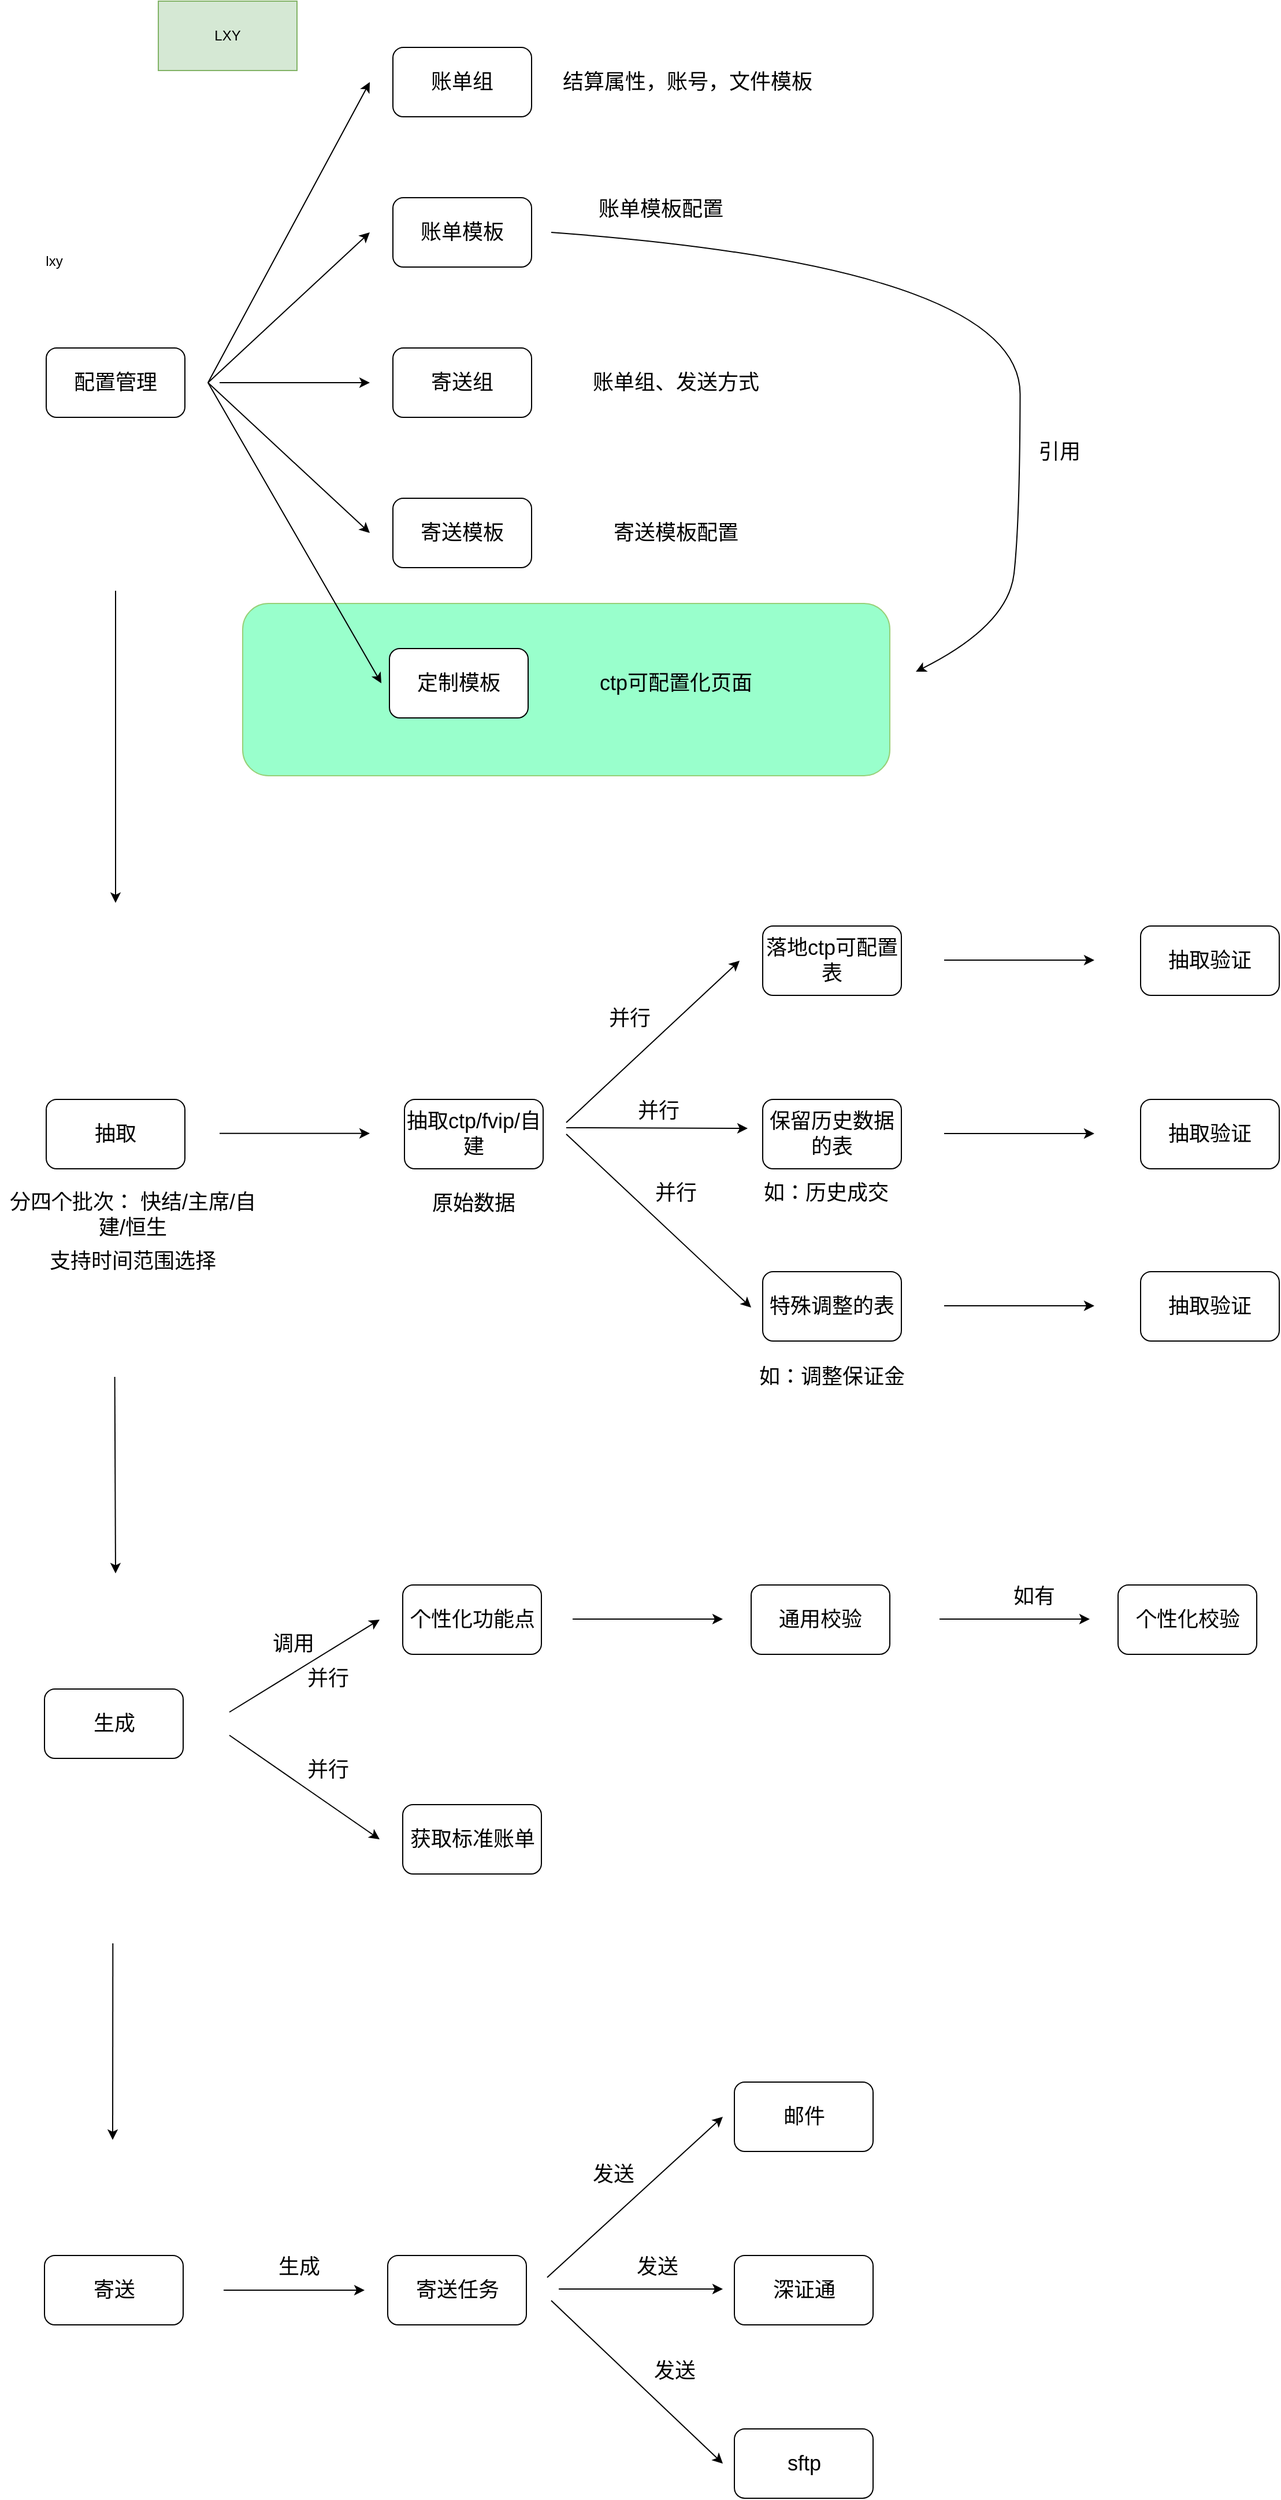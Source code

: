 <?xml version="1.0" encoding="UTF-8"?>
<mxfile version="25.0.3">
  <diagram name="第 1 页" id="jdkRaBqIwZJ9tv1y6VcR">
    <mxGraphModel dx="1590" dy="930" grid="1" gridSize="10" guides="1" tooltips="1" connect="1" arrows="1" fold="1" page="1" pageScale="1" pageWidth="827" pageHeight="1169" math="0" shadow="0">
      <root>
        <mxCell id="0" />
        <mxCell id="1" parent="0" />
        <mxCell id="2" value="LXY" style="rounded=0;whiteSpace=wrap;html=1;fillColor=#d5e8d4;strokeColor=#82b366;" vertex="1" parent="1">
          <mxGeometry x="290" y="230" width="120" height="60" as="geometry" />
        </mxCell>
        <mxCell id="3" value="lxy" style="text;html=1;align=center;verticalAlign=middle;whiteSpace=wrap;rounded=0;" vertex="1" parent="1">
          <mxGeometry x="170" y="440" width="60" height="30" as="geometry" />
        </mxCell>
        <mxCell id="4" value="" style="rounded=1;whiteSpace=wrap;html=1;strokeColor=#97D077;fillColor=#99FFCC;" vertex="1" parent="1">
          <mxGeometry x="363" y="751" width="560" height="149" as="geometry" />
        </mxCell>
        <mxCell id="5" value="&lt;font style=&quot;font-size: 18px;&quot;&gt;深证通&lt;/font&gt;" style="rounded=1;whiteSpace=wrap;html=1;" vertex="1" parent="1">
          <mxGeometry x="788.5" y="2180" width="120" height="60" as="geometry" />
        </mxCell>
        <mxCell id="6" value="&lt;font style=&quot;font-size: 18px;&quot;&gt;寄送任务&lt;/font&gt;" style="rounded=1;whiteSpace=wrap;html=1;" vertex="1" parent="1">
          <mxGeometry x="488.5" y="2180" width="120" height="60" as="geometry" />
        </mxCell>
        <mxCell id="7" value="&lt;span style=&quot;font-size: 18px;&quot;&gt;邮件&lt;/span&gt;" style="rounded=1;whiteSpace=wrap;html=1;" vertex="1" parent="1">
          <mxGeometry x="788.5" y="2030" width="120" height="60" as="geometry" />
        </mxCell>
        <mxCell id="8" value="&lt;font style=&quot;font-size: 18px;&quot;&gt;寄送&lt;/font&gt;" style="rounded=1;whiteSpace=wrap;html=1;" vertex="1" parent="1">
          <mxGeometry x="191.5" y="2180" width="120" height="60" as="geometry" />
        </mxCell>
        <mxCell id="9" value="&lt;font style=&quot;font-size: 18px;&quot;&gt;生成&lt;/font&gt;" style="rounded=1;whiteSpace=wrap;html=1;" vertex="1" parent="1">
          <mxGeometry x="191.5" y="1690" width="120" height="60" as="geometry" />
        </mxCell>
        <mxCell id="10" value="&lt;font style=&quot;font-size: 18px;&quot;&gt;特殊调整的表&lt;/font&gt;" style="rounded=1;whiteSpace=wrap;html=1;" vertex="1" parent="1">
          <mxGeometry x="813" y="1329" width="120" height="60" as="geometry" />
        </mxCell>
        <mxCell id="11" value="&lt;span style=&quot;font-size: 18px;&quot;&gt;落地ctp可配置表&lt;/span&gt;" style="rounded=1;whiteSpace=wrap;html=1;" vertex="1" parent="1">
          <mxGeometry x="813" y="1030" width="120" height="60" as="geometry" />
        </mxCell>
        <mxCell id="12" value="&lt;font style=&quot;font-size: 18px;&quot;&gt;保留历史数据的表&lt;/font&gt;" style="rounded=1;whiteSpace=wrap;html=1;" vertex="1" parent="1">
          <mxGeometry x="813" y="1180" width="120" height="60" as="geometry" />
        </mxCell>
        <mxCell id="13" value="&lt;font style=&quot;font-size: 18px;&quot;&gt;抽取ctp/fvip/自建&lt;/font&gt;" style="rounded=1;whiteSpace=wrap;html=1;" vertex="1" parent="1">
          <mxGeometry x="503" y="1180" width="120" height="60" as="geometry" />
        </mxCell>
        <mxCell id="14" value="&lt;font style=&quot;font-size: 18px;&quot;&gt;抽取&lt;/font&gt;" style="rounded=1;whiteSpace=wrap;html=1;" vertex="1" parent="1">
          <mxGeometry x="193" y="1180" width="120" height="60" as="geometry" />
        </mxCell>
        <mxCell id="15" value="&lt;font style=&quot;font-size: 18px;&quot;&gt;配置管理&lt;/font&gt;" style="rounded=1;whiteSpace=wrap;html=1;" vertex="1" parent="1">
          <mxGeometry x="193" y="530" width="120" height="60" as="geometry" />
        </mxCell>
        <mxCell id="16" value="&lt;font style=&quot;font-size: 18px;&quot;&gt;寄送模板&lt;/font&gt;" style="rounded=1;whiteSpace=wrap;html=1;" vertex="1" parent="1">
          <mxGeometry x="493" y="660" width="120" height="60" as="geometry" />
        </mxCell>
        <mxCell id="17" value="&lt;font style=&quot;font-size: 18px;&quot;&gt;寄送组&lt;/font&gt;" style="rounded=1;whiteSpace=wrap;html=1;" vertex="1" parent="1">
          <mxGeometry x="493" y="530" width="120" height="60" as="geometry" />
        </mxCell>
        <mxCell id="18" value="&lt;font style=&quot;font-size: 18px;&quot;&gt;账单模板&lt;/font&gt;" style="rounded=1;whiteSpace=wrap;html=1;" vertex="1" parent="1">
          <mxGeometry x="493" y="400" width="120" height="60" as="geometry" />
        </mxCell>
        <mxCell id="19" value="&lt;font style=&quot;font-size: 18px;&quot;&gt;账单组&lt;/font&gt;" style="rounded=1;whiteSpace=wrap;html=1;" vertex="1" parent="1">
          <mxGeometry x="493" y="270" width="120" height="60" as="geometry" />
        </mxCell>
        <mxCell id="20" value="&lt;font style=&quot;font-size: 18px;&quot;&gt;定制模板&lt;/font&gt;" style="rounded=1;whiteSpace=wrap;html=1;" vertex="1" parent="1">
          <mxGeometry x="490" y="790" width="120" height="60" as="geometry" />
        </mxCell>
        <mxCell id="21" value="" style="endArrow=classic;html=1;rounded=0;" edge="1" parent="1">
          <mxGeometry width="50" height="50" relative="1" as="geometry">
            <mxPoint x="333" y="560" as="sourcePoint" />
            <mxPoint x="473" y="300" as="targetPoint" />
          </mxGeometry>
        </mxCell>
        <mxCell id="22" value="" style="endArrow=classic;html=1;rounded=0;" edge="1" parent="1">
          <mxGeometry width="50" height="50" relative="1" as="geometry">
            <mxPoint x="333" y="560" as="sourcePoint" />
            <mxPoint x="473" y="430" as="targetPoint" />
          </mxGeometry>
        </mxCell>
        <mxCell id="23" value="" style="endArrow=classic;html=1;rounded=0;" edge="1" parent="1">
          <mxGeometry width="50" height="50" relative="1" as="geometry">
            <mxPoint x="343" y="560" as="sourcePoint" />
            <mxPoint x="473" y="560" as="targetPoint" />
          </mxGeometry>
        </mxCell>
        <mxCell id="24" value="" style="endArrow=classic;html=1;rounded=0;" edge="1" parent="1">
          <mxGeometry width="50" height="50" relative="1" as="geometry">
            <mxPoint x="333" y="560" as="sourcePoint" />
            <mxPoint x="473" y="690" as="targetPoint" />
          </mxGeometry>
        </mxCell>
        <mxCell id="25" value="" style="endArrow=classic;html=1;rounded=0;" edge="1" parent="1">
          <mxGeometry width="50" height="50" relative="1" as="geometry">
            <mxPoint x="333" y="560" as="sourcePoint" />
            <mxPoint x="483" y="820" as="targetPoint" />
          </mxGeometry>
        </mxCell>
        <mxCell id="26" value="&lt;font style=&quot;font-size: 18px;&quot;&gt;结算属性，账号，文件模板&lt;/font&gt;" style="text;html=1;strokeColor=none;fillColor=none;align=center;verticalAlign=middle;whiteSpace=wrap;rounded=0;" vertex="1" parent="1">
          <mxGeometry x="633" y="290.5" width="230" height="19" as="geometry" />
        </mxCell>
        <mxCell id="27" value="&lt;font style=&quot;font-size: 18px;&quot;&gt;账单模板配置&lt;/font&gt;" style="text;html=1;strokeColor=none;fillColor=none;align=center;verticalAlign=middle;whiteSpace=wrap;rounded=0;" vertex="1" parent="1">
          <mxGeometry x="610" y="400" width="230" height="19" as="geometry" />
        </mxCell>
        <mxCell id="28" value="&lt;font style=&quot;font-size: 18px;&quot;&gt;账单组、发送方式&lt;/font&gt;" style="text;html=1;strokeColor=none;fillColor=none;align=center;verticalAlign=middle;whiteSpace=wrap;rounded=0;" vertex="1" parent="1">
          <mxGeometry x="623" y="550.5" width="230" height="19" as="geometry" />
        </mxCell>
        <mxCell id="29" value="&lt;font style=&quot;font-size: 18px;&quot;&gt;寄送模板配置&lt;/font&gt;" style="text;html=1;strokeColor=none;fillColor=none;align=center;verticalAlign=middle;whiteSpace=wrap;rounded=0;" vertex="1" parent="1">
          <mxGeometry x="623" y="680.5" width="230" height="19" as="geometry" />
        </mxCell>
        <mxCell id="30" style="edgeStyle=orthogonalEdgeStyle;rounded=0;orthogonalLoop=1;jettySize=auto;html=1;exitX=0.5;exitY=1;exitDx=0;exitDy=0;" edge="1" source="29" target="29" parent="1">
          <mxGeometry relative="1" as="geometry" />
        </mxCell>
        <mxCell id="31" value="&lt;font style=&quot;font-size: 18px;&quot;&gt;ctp可配置化页面&lt;/font&gt;" style="text;html=1;strokeColor=none;fillColor=none;align=center;verticalAlign=middle;whiteSpace=wrap;rounded=0;" vertex="1" parent="1">
          <mxGeometry x="623" y="810.5" width="230" height="19" as="geometry" />
        </mxCell>
        <mxCell id="32" value="" style="endArrow=classic;html=1;rounded=0;" edge="1" parent="1">
          <mxGeometry width="50" height="50" relative="1" as="geometry">
            <mxPoint x="253" y="740" as="sourcePoint" />
            <mxPoint x="253" y="1010" as="targetPoint" />
          </mxGeometry>
        </mxCell>
        <mxCell id="33" value="&lt;font style=&quot;font-size: 18px;&quot;&gt;分四个批次： 快结/主席/自建/恒生&lt;/font&gt;" style="text;html=1;strokeColor=none;fillColor=none;align=center;verticalAlign=middle;whiteSpace=wrap;rounded=0;" vertex="1" parent="1">
          <mxGeometry x="153" y="1270" width="230" height="19" as="geometry" />
        </mxCell>
        <mxCell id="34" value="&lt;font style=&quot;font-size: 18px;&quot;&gt;支持时间范围选择&lt;/font&gt;" style="text;html=1;strokeColor=none;fillColor=none;align=center;verticalAlign=middle;whiteSpace=wrap;rounded=0;" vertex="1" parent="1">
          <mxGeometry x="153" y="1310" width="230" height="19" as="geometry" />
        </mxCell>
        <mxCell id="35" value="" style="endArrow=classic;html=1;rounded=0;" edge="1" parent="1">
          <mxGeometry width="50" height="50" relative="1" as="geometry">
            <mxPoint x="343" y="1209.41" as="sourcePoint" />
            <mxPoint x="473" y="1209.41" as="targetPoint" />
          </mxGeometry>
        </mxCell>
        <mxCell id="36" value="&lt;font style=&quot;font-size: 18px;&quot;&gt;原始数据&lt;/font&gt;" style="text;html=1;strokeColor=none;fillColor=none;align=center;verticalAlign=middle;whiteSpace=wrap;rounded=0;" vertex="1" parent="1">
          <mxGeometry x="448" y="1260" width="230" height="19" as="geometry" />
        </mxCell>
        <mxCell id="37" value="" style="endArrow=classic;html=1;rounded=0;" edge="1" parent="1">
          <mxGeometry width="50" height="50" relative="1" as="geometry">
            <mxPoint x="643" y="1210" as="sourcePoint" />
            <mxPoint x="803" y="1360" as="targetPoint" />
          </mxGeometry>
        </mxCell>
        <mxCell id="38" value="" style="endArrow=classic;html=1;rounded=0;" edge="1" parent="1">
          <mxGeometry width="50" height="50" relative="1" as="geometry">
            <mxPoint x="643" y="1204.5" as="sourcePoint" />
            <mxPoint x="800" y="1205" as="targetPoint" />
          </mxGeometry>
        </mxCell>
        <mxCell id="39" value="" style="endArrow=classic;html=1;rounded=0;" edge="1" parent="1">
          <mxGeometry width="50" height="50" relative="1" as="geometry">
            <mxPoint x="643" y="1200" as="sourcePoint" />
            <mxPoint x="793" y="1060" as="targetPoint" />
          </mxGeometry>
        </mxCell>
        <mxCell id="40" value="&lt;font style=&quot;font-size: 18px;&quot;&gt;如：历史成交&lt;/font&gt;" style="text;html=1;strokeColor=none;fillColor=none;align=center;verticalAlign=middle;whiteSpace=wrap;rounded=0;" vertex="1" parent="1">
          <mxGeometry x="753" y="1251" width="230" height="19" as="geometry" />
        </mxCell>
        <mxCell id="41" value="&lt;font style=&quot;font-size: 18px;&quot;&gt;如：调整保证金&lt;/font&gt;" style="text;html=1;strokeColor=none;fillColor=none;align=center;verticalAlign=middle;whiteSpace=wrap;rounded=0;" vertex="1" parent="1">
          <mxGeometry x="758" y="1410" width="230" height="19" as="geometry" />
        </mxCell>
        <mxCell id="42" value="&lt;font style=&quot;font-size: 18px;&quot;&gt;并行&lt;/font&gt;" style="text;html=1;strokeColor=none;fillColor=none;align=center;verticalAlign=middle;whiteSpace=wrap;rounded=0;" vertex="1" parent="1">
          <mxGeometry x="663" y="1100" width="70" height="19" as="geometry" />
        </mxCell>
        <mxCell id="43" value="&lt;font style=&quot;font-size: 18px;&quot;&gt;并行&lt;/font&gt;" style="text;html=1;strokeColor=none;fillColor=none;align=center;verticalAlign=middle;whiteSpace=wrap;rounded=0;" vertex="1" parent="1">
          <mxGeometry x="688" y="1180" width="70" height="19" as="geometry" />
        </mxCell>
        <mxCell id="44" value="&lt;font style=&quot;font-size: 18px;&quot;&gt;并行&lt;/font&gt;" style="text;html=1;strokeColor=none;fillColor=none;align=center;verticalAlign=middle;whiteSpace=wrap;rounded=0;" vertex="1" parent="1">
          <mxGeometry x="703" y="1251" width="70" height="19" as="geometry" />
        </mxCell>
        <mxCell id="45" value="" style="endArrow=classic;html=1;rounded=0;" edge="1" parent="1">
          <mxGeometry width="50" height="50" relative="1" as="geometry">
            <mxPoint x="252.29" y="1420" as="sourcePoint" />
            <mxPoint x="253" y="1590" as="targetPoint" />
          </mxGeometry>
        </mxCell>
        <mxCell id="46" value="&lt;font style=&quot;font-size: 18px;&quot;&gt;个性化功能点&lt;/font&gt;" style="rounded=1;whiteSpace=wrap;html=1;" vertex="1" parent="1">
          <mxGeometry x="501.5" y="1600" width="120" height="60" as="geometry" />
        </mxCell>
        <mxCell id="47" value="&lt;font style=&quot;font-size: 18px;&quot;&gt;获取标准账单&lt;/font&gt;" style="rounded=1;whiteSpace=wrap;html=1;" vertex="1" parent="1">
          <mxGeometry x="501.5" y="1790" width="120" height="60" as="geometry" />
        </mxCell>
        <mxCell id="48" value="" style="endArrow=classic;html=1;rounded=0;" edge="1" parent="1">
          <mxGeometry width="50" height="50" relative="1" as="geometry">
            <mxPoint x="351.5" y="1730" as="sourcePoint" />
            <mxPoint x="481.5" y="1820" as="targetPoint" />
          </mxGeometry>
        </mxCell>
        <mxCell id="49" value="" style="endArrow=classic;html=1;rounded=0;" edge="1" parent="1">
          <mxGeometry width="50" height="50" relative="1" as="geometry">
            <mxPoint x="351.5" y="1710" as="sourcePoint" />
            <mxPoint x="481.5" y="1630" as="targetPoint" />
          </mxGeometry>
        </mxCell>
        <mxCell id="50" value="&lt;font style=&quot;font-size: 18px;&quot;&gt;发送&lt;/font&gt;" style="text;html=1;strokeColor=none;fillColor=none;align=center;verticalAlign=middle;whiteSpace=wrap;rounded=0;" vertex="1" parent="1">
          <mxGeometry x="648.5" y="2100" width="70" height="19" as="geometry" />
        </mxCell>
        <mxCell id="51" value="&lt;font style=&quot;font-size: 18px;&quot;&gt;并行&lt;/font&gt;" style="text;html=1;strokeColor=none;fillColor=none;align=center;verticalAlign=middle;whiteSpace=wrap;rounded=0;" vertex="1" parent="1">
          <mxGeometry x="401.5" y="1750" width="70" height="19" as="geometry" />
        </mxCell>
        <mxCell id="52" value="&lt;font style=&quot;font-size: 18px;&quot;&gt;调用&lt;/font&gt;" style="text;html=1;strokeColor=none;fillColor=none;align=center;verticalAlign=middle;whiteSpace=wrap;rounded=0;" vertex="1" parent="1">
          <mxGeometry x="371.5" y="1641" width="70" height="19" as="geometry" />
        </mxCell>
        <mxCell id="53" value="" style="endArrow=classic;html=1;rounded=0;" edge="1" parent="1">
          <mxGeometry width="50" height="50" relative="1" as="geometry">
            <mxPoint x="250.67" y="1910" as="sourcePoint" />
            <mxPoint x="250.5" y="2080" as="targetPoint" />
          </mxGeometry>
        </mxCell>
        <mxCell id="54" value="&lt;font style=&quot;font-size: 18px;&quot;&gt;sftp&lt;/font&gt;" style="rounded=1;whiteSpace=wrap;html=1;" vertex="1" parent="1">
          <mxGeometry x="788.5" y="2330" width="120" height="60" as="geometry" />
        </mxCell>
        <mxCell id="55" value="" style="endArrow=classic;html=1;rounded=0;" edge="1" parent="1">
          <mxGeometry width="50" height="50" relative="1" as="geometry">
            <mxPoint x="346.5" y="2210" as="sourcePoint" />
            <mxPoint x="468.5" y="2210" as="targetPoint" />
          </mxGeometry>
        </mxCell>
        <mxCell id="56" value="&lt;font style=&quot;font-size: 18px;&quot;&gt;生成&lt;/font&gt;" style="text;html=1;strokeColor=none;fillColor=none;align=center;verticalAlign=middle;whiteSpace=wrap;rounded=0;" vertex="1" parent="1">
          <mxGeometry x="376.5" y="2180" width="70" height="19" as="geometry" />
        </mxCell>
        <mxCell id="57" value="" style="endArrow=classic;html=1;rounded=0;" edge="1" parent="1">
          <mxGeometry width="50" height="50" relative="1" as="geometry">
            <mxPoint x="626.5" y="2199" as="sourcePoint" />
            <mxPoint x="778.5" y="2060" as="targetPoint" />
          </mxGeometry>
        </mxCell>
        <mxCell id="58" value="" style="endArrow=classic;html=1;rounded=0;" edge="1" parent="1">
          <mxGeometry width="50" height="50" relative="1" as="geometry">
            <mxPoint x="636.5" y="2209" as="sourcePoint" />
            <mxPoint x="778.5" y="2209" as="targetPoint" />
          </mxGeometry>
        </mxCell>
        <mxCell id="59" value="" style="endArrow=classic;html=1;rounded=0;" edge="1" parent="1">
          <mxGeometry width="50" height="50" relative="1" as="geometry">
            <mxPoint x="630" y="2219" as="sourcePoint" />
            <mxPoint x="778.5" y="2360" as="targetPoint" />
          </mxGeometry>
        </mxCell>
        <mxCell id="60" value="&lt;font style=&quot;font-size: 18px;&quot;&gt;发送&lt;/font&gt;" style="text;html=1;strokeColor=none;fillColor=none;align=center;verticalAlign=middle;whiteSpace=wrap;rounded=0;" vertex="1" parent="1">
          <mxGeometry x="686.5" y="2180" width="70" height="19" as="geometry" />
        </mxCell>
        <mxCell id="61" value="&lt;font style=&quot;font-size: 18px;&quot;&gt;发送&lt;/font&gt;" style="text;html=1;strokeColor=none;fillColor=none;align=center;verticalAlign=middle;whiteSpace=wrap;rounded=0;" vertex="1" parent="1">
          <mxGeometry x="701.5" y="2270" width="70" height="19" as="geometry" />
        </mxCell>
        <mxCell id="62" value="" style="endArrow=classic;html=1;rounded=0;" edge="1" parent="1">
          <mxGeometry width="50" height="50" relative="1" as="geometry">
            <mxPoint x="970" y="1358.5" as="sourcePoint" />
            <mxPoint x="1100" y="1358.5" as="targetPoint" />
          </mxGeometry>
        </mxCell>
        <mxCell id="63" value="&lt;span style=&quot;font-size: 18px;&quot;&gt;抽取验证&lt;/span&gt;" style="rounded=1;whiteSpace=wrap;html=1;" vertex="1" parent="1">
          <mxGeometry x="1140" y="1329" width="120" height="60" as="geometry" />
        </mxCell>
        <mxCell id="64" value="" style="endArrow=classic;html=1;rounded=0;" edge="1" parent="1">
          <mxGeometry width="50" height="50" relative="1" as="geometry">
            <mxPoint x="970" y="1059.5" as="sourcePoint" />
            <mxPoint x="1100" y="1059.5" as="targetPoint" />
          </mxGeometry>
        </mxCell>
        <mxCell id="65" value="&lt;span style=&quot;font-size: 18px;&quot;&gt;抽取验证&lt;/span&gt;" style="rounded=1;whiteSpace=wrap;html=1;" vertex="1" parent="1">
          <mxGeometry x="1140" y="1030" width="120" height="60" as="geometry" />
        </mxCell>
        <mxCell id="66" value="" style="endArrow=classic;html=1;rounded=0;" edge="1" parent="1">
          <mxGeometry width="50" height="50" relative="1" as="geometry">
            <mxPoint x="970" y="1209.5" as="sourcePoint" />
            <mxPoint x="1100" y="1209.5" as="targetPoint" />
          </mxGeometry>
        </mxCell>
        <mxCell id="67" value="&lt;span style=&quot;font-size: 18px;&quot;&gt;抽取验证&lt;/span&gt;" style="rounded=1;whiteSpace=wrap;html=1;" vertex="1" parent="1">
          <mxGeometry x="1140" y="1180" width="120" height="60" as="geometry" />
        </mxCell>
        <mxCell id="68" value="" style="curved=1;endArrow=classic;html=1;rounded=0;" edge="1" parent="1">
          <mxGeometry width="50" height="50" relative="1" as="geometry">
            <mxPoint x="630" y="430" as="sourcePoint" />
            <mxPoint x="945.5" y="810" as="targetPoint" />
            <Array as="points">
              <mxPoint x="1036" y="460" />
              <mxPoint x="1035.5" y="680" />
              <mxPoint x="1025.5" y="770" />
            </Array>
          </mxGeometry>
        </mxCell>
        <mxCell id="69" value="&lt;font style=&quot;font-size: 18px;&quot;&gt;引用&lt;/font&gt;" style="text;html=1;strokeColor=none;fillColor=none;align=center;verticalAlign=middle;whiteSpace=wrap;rounded=0;" vertex="1" parent="1">
          <mxGeometry x="1030" y="610" width="80" height="20" as="geometry" />
        </mxCell>
        <mxCell id="70" value="&lt;font style=&quot;font-size: 18px;&quot;&gt;并行&lt;/font&gt;" style="text;html=1;strokeColor=none;fillColor=none;align=center;verticalAlign=middle;whiteSpace=wrap;rounded=0;" vertex="1" parent="1">
          <mxGeometry x="401.5" y="1671" width="70" height="19" as="geometry" />
        </mxCell>
        <mxCell id="71" value="&lt;font style=&quot;font-size: 18px;&quot;&gt;通用校验&lt;/font&gt;" style="rounded=1;whiteSpace=wrap;html=1;" vertex="1" parent="1">
          <mxGeometry x="803" y="1600" width="120" height="60" as="geometry" />
        </mxCell>
        <mxCell id="72" value="" style="endArrow=classic;html=1;rounded=0;" edge="1" parent="1">
          <mxGeometry width="50" height="50" relative="1" as="geometry">
            <mxPoint x="648.5" y="1629.5" as="sourcePoint" />
            <mxPoint x="778.5" y="1629.5" as="targetPoint" />
          </mxGeometry>
        </mxCell>
        <mxCell id="73" value="&lt;font style=&quot;font-size: 18px;&quot;&gt;个性化校验&lt;/font&gt;" style="rounded=1;whiteSpace=wrap;html=1;" vertex="1" parent="1">
          <mxGeometry x="1120.5" y="1600" width="120" height="60" as="geometry" />
        </mxCell>
        <mxCell id="74" value="" style="endArrow=classic;html=1;rounded=0;" edge="1" parent="1">
          <mxGeometry width="50" height="50" relative="1" as="geometry">
            <mxPoint x="966" y="1629.5" as="sourcePoint" />
            <mxPoint x="1096" y="1629.5" as="targetPoint" />
          </mxGeometry>
        </mxCell>
        <mxCell id="75" value="&lt;font style=&quot;font-size: 18px;&quot;&gt;如有&lt;/font&gt;" style="text;html=1;strokeColor=none;fillColor=none;align=center;verticalAlign=middle;whiteSpace=wrap;rounded=0;" vertex="1" parent="1">
          <mxGeometry x="933" y="1600" width="230" height="19" as="geometry" />
        </mxCell>
      </root>
    </mxGraphModel>
  </diagram>
</mxfile>
